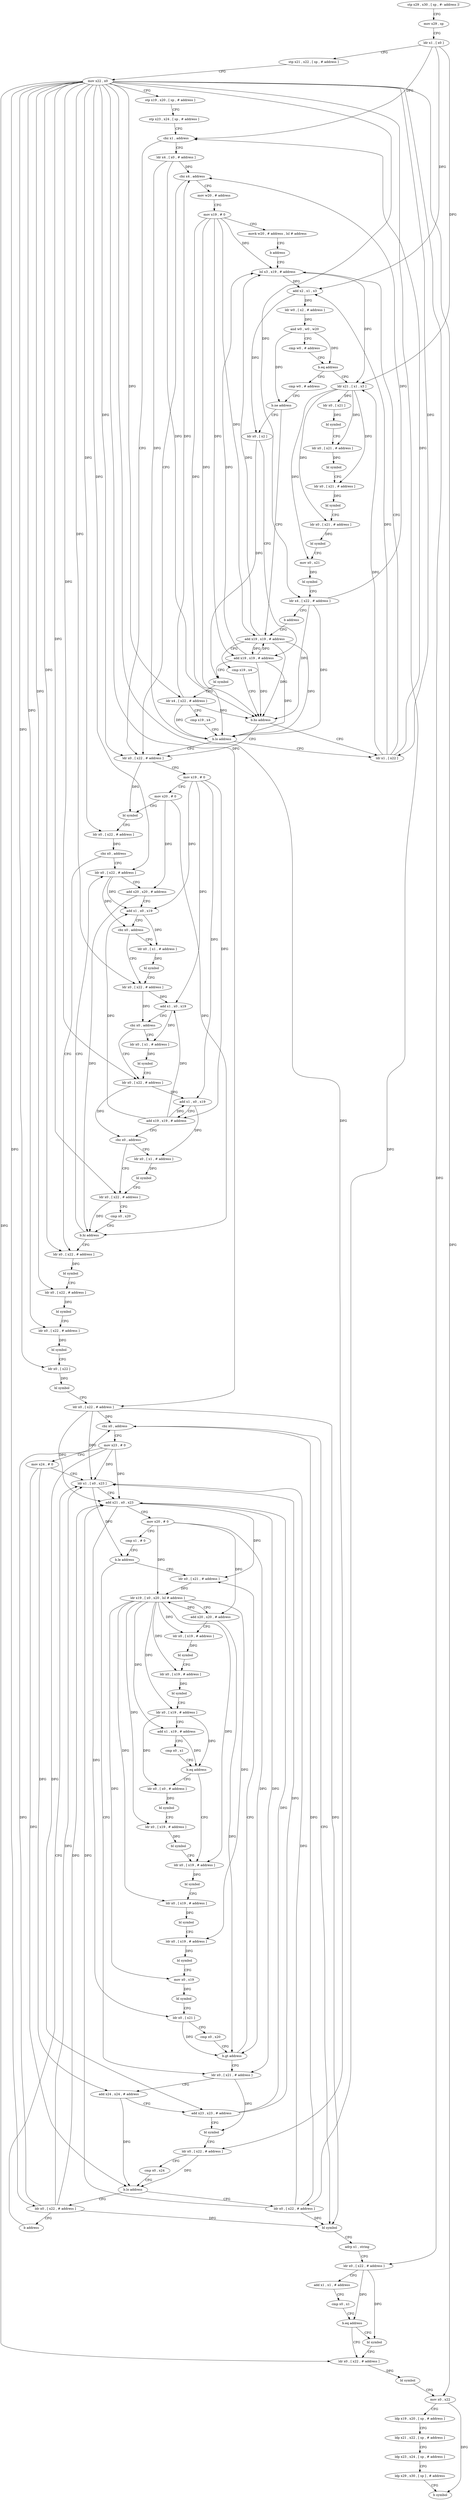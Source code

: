 digraph "func" {
"4248992" [label = "stp x29 , x30 , [ sp , #- address ]!" ]
"4248996" [label = "mov x29 , sp" ]
"4249000" [label = "ldr x1 , [ x0 ]" ]
"4249004" [label = "stp x21 , x22 , [ sp , # address ]" ]
"4249008" [label = "mov x22 , x0" ]
"4249012" [label = "stp x19 , x20 , [ sp , # address ]" ]
"4249016" [label = "stp x23 , x24 , [ sp , # address ]" ]
"4249020" [label = "cbz x1 , address" ]
"4249120" [label = "ldr x0 , [ x22 , # address ]" ]
"4249024" [label = "ldr x4 , [ x0 , # address ]" ]
"4249124" [label = "mov x19 , # 0" ]
"4249128" [label = "mov x20 , # 0" ]
"4249132" [label = "bl symbol" ]
"4249136" [label = "ldr x0 , [ x22 , # address ]" ]
"4249140" [label = "cbz x0 , address" ]
"4249224" [label = "ldr x0 , [ x22 , # address ]" ]
"4249144" [label = "ldr x0 , [ x22 , # address ]" ]
"4249028" [label = "cbz x4 , address" ]
"4249032" [label = "mov w20 , # address" ]
"4249228" [label = "bl symbol" ]
"4249232" [label = "ldr x0 , [ x22 , # address ]" ]
"4249236" [label = "bl symbol" ]
"4249240" [label = "ldr x0 , [ x22 , # address ]" ]
"4249244" [label = "bl symbol" ]
"4249248" [label = "ldr x0 , [ x22 ]" ]
"4249252" [label = "bl symbol" ]
"4249256" [label = "ldr x0 , [ x22 , # address ]" ]
"4249260" [label = "cbz x0 , address" ]
"4249436" [label = "bl symbol" ]
"4249264" [label = "mov x23 , # 0" ]
"4249148" [label = "add x20 , x20 , # address" ]
"4249152" [label = "add x1 , x0 , x19" ]
"4249156" [label = "cbz x0 , address" ]
"4249168" [label = "ldr x0 , [ x22 , # address ]" ]
"4249160" [label = "ldr x0 , [ x1 , # address ]" ]
"4249036" [label = "mov x19 , # 0" ]
"4249040" [label = "movk w20 , # address , lsl # address" ]
"4249044" [label = "b address" ]
"4249064" [label = "lsl x3 , x19 , # address" ]
"4249440" [label = "adrp x1 , string" ]
"4249444" [label = "ldr x0 , [ x22 , # address ]" ]
"4249448" [label = "add x1 , x1 , # address" ]
"4249452" [label = "cmp x0 , x1" ]
"4249456" [label = "b.eq address" ]
"4249464" [label = "ldr x0 , [ x22 , # address ]" ]
"4249460" [label = "bl symbol" ]
"4249268" [label = "mov x24 , # 0" ]
"4249272" [label = "ldr x1 , [ x0 , x23 ]" ]
"4249172" [label = "add x1 , x0 , x19" ]
"4249176" [label = "cbz x0 , address" ]
"4249188" [label = "ldr x0 , [ x22 , # address ]" ]
"4249180" [label = "ldr x0 , [ x1 , # address ]" ]
"4249164" [label = "bl symbol" ]
"4249068" [label = "add x2 , x1 , x3" ]
"4249072" [label = "ldr w0 , [ x2 , # address ]" ]
"4249076" [label = "and w0 , w0 , w20" ]
"4249080" [label = "cmp w0 , # address" ]
"4249084" [label = "b.eq address" ]
"4249496" [label = "ldr x21 , [ x1 , x3 ]" ]
"4249088" [label = "cmp w0 , # address" ]
"4249468" [label = "bl symbol" ]
"4249472" [label = "mov x0 , x22" ]
"4249476" [label = "ldp x19 , x20 , [ sp , # address ]" ]
"4249480" [label = "ldp x21 , x22 , [ sp , # address ]" ]
"4249484" [label = "ldp x23 , x24 , [ sp , # address ]" ]
"4249488" [label = "ldp x29 , x30 , [ sp ] , # address" ]
"4249492" [label = "b symbol" ]
"4249396" [label = "ldr x0 , [ x21 , # address ]" ]
"4249400" [label = "add x24 , x24 , # address" ]
"4249404" [label = "add x23 , x23 , # address" ]
"4249408" [label = "bl symbol" ]
"4249412" [label = "ldr x0 , [ x22 , # address ]" ]
"4249416" [label = "cmp x0 , x24" ]
"4249420" [label = "b.lo address" ]
"4249432" [label = "ldr x0 , [ x22 , # address ]" ]
"4249424" [label = "ldr x0 , [ x22 , # address ]" ]
"4249292" [label = "ldr x0 , [ x21 , # address ]" ]
"4249296" [label = "ldr x19 , [ x0 , x20 , lsl # address ]" ]
"4249300" [label = "add x20 , x20 , # address" ]
"4249304" [label = "ldr x0 , [ x19 , # address ]" ]
"4249308" [label = "bl symbol" ]
"4249312" [label = "ldr x0 , [ x19 , # address ]" ]
"4249316" [label = "bl symbol" ]
"4249320" [label = "ldr x0 , [ x19 , # address ]" ]
"4249324" [label = "add x1 , x19 , # address" ]
"4249328" [label = "cmp x0 , x1" ]
"4249332" [label = "b.eq address" ]
"4249352" [label = "ldr x0 , [ x19 , # address ]" ]
"4249336" [label = "ldr x0 , [ x0 , # address ]" ]
"4249192" [label = "add x1 , x0 , x19" ]
"4249196" [label = "add x19 , x19 , # address" ]
"4249200" [label = "cbz x0 , address" ]
"4249212" [label = "ldr x0 , [ x22 , # address ]" ]
"4249204" [label = "ldr x0 , [ x1 , # address ]" ]
"4249184" [label = "bl symbol" ]
"4249500" [label = "ldr x0 , [ x21 ]" ]
"4249504" [label = "bl symbol" ]
"4249508" [label = "ldr x0 , [ x21 , # address ]" ]
"4249512" [label = "bl symbol" ]
"4249516" [label = "ldr x0 , [ x21 , # address ]" ]
"4249520" [label = "bl symbol" ]
"4249524" [label = "ldr x0 , [ x21 , # address ]" ]
"4249528" [label = "bl symbol" ]
"4249532" [label = "mov x0 , x21" ]
"4249536" [label = "bl symbol" ]
"4249540" [label = "ldr x4 , [ x22 , # address ]" ]
"4249544" [label = "b address" ]
"4249048" [label = "add x19 , x19 , # address" ]
"4249092" [label = "b.ne address" ]
"4249096" [label = "ldr x0 , [ x2 ]" ]
"4249428" [label = "b address" ]
"4249356" [label = "bl symbol" ]
"4249360" [label = "ldr x0 , [ x19 , # address ]" ]
"4249364" [label = "bl symbol" ]
"4249368" [label = "ldr x0 , [ x19 , # address ]" ]
"4249372" [label = "bl symbol" ]
"4249376" [label = "mov x0 , x19" ]
"4249380" [label = "bl symbol" ]
"4249384" [label = "ldr x0 , [ x21 ]" ]
"4249388" [label = "cmp x0 , x20" ]
"4249392" [label = "b.gt address" ]
"4249340" [label = "bl symbol" ]
"4249344" [label = "ldr x0 , [ x19 , # address ]" ]
"4249348" [label = "bl symbol" ]
"4249216" [label = "cmp x0 , x20" ]
"4249220" [label = "b.hi address" ]
"4249208" [label = "bl symbol" ]
"4249052" [label = "cmp x19 , x4" ]
"4249056" [label = "b.hs address" ]
"4249060" [label = "ldr x1 , [ x22 ]" ]
"4249100" [label = "add x19 , x19 , # address" ]
"4249104" [label = "bl symbol" ]
"4249108" [label = "ldr x4 , [ x22 , # address ]" ]
"4249112" [label = "cmp x19 , x4" ]
"4249116" [label = "b.lo address" ]
"4249276" [label = "add x21 , x0 , x23" ]
"4249280" [label = "mov x20 , # 0" ]
"4249284" [label = "cmp x1 , # 0" ]
"4249288" [label = "b.le address" ]
"4248992" -> "4248996" [ label = "CFG" ]
"4248996" -> "4249000" [ label = "CFG" ]
"4249000" -> "4249004" [ label = "CFG" ]
"4249000" -> "4249020" [ label = "DFG" ]
"4249000" -> "4249068" [ label = "DFG" ]
"4249000" -> "4249496" [ label = "DFG" ]
"4249004" -> "4249008" [ label = "CFG" ]
"4249008" -> "4249012" [ label = "CFG" ]
"4249008" -> "4249120" [ label = "DFG" ]
"4249008" -> "4249136" [ label = "DFG" ]
"4249008" -> "4249224" [ label = "DFG" ]
"4249008" -> "4249232" [ label = "DFG" ]
"4249008" -> "4249240" [ label = "DFG" ]
"4249008" -> "4249248" [ label = "DFG" ]
"4249008" -> "4249256" [ label = "DFG" ]
"4249008" -> "4249144" [ label = "DFG" ]
"4249008" -> "4249444" [ label = "DFG" ]
"4249008" -> "4249168" [ label = "DFG" ]
"4249008" -> "4249464" [ label = "DFG" ]
"4249008" -> "4249472" [ label = "DFG" ]
"4249008" -> "4249188" [ label = "DFG" ]
"4249008" -> "4249540" [ label = "DFG" ]
"4249008" -> "4249412" [ label = "DFG" ]
"4249008" -> "4249212" [ label = "DFG" ]
"4249008" -> "4249108" [ label = "DFG" ]
"4249008" -> "4249432" [ label = "DFG" ]
"4249008" -> "4249424" [ label = "DFG" ]
"4249008" -> "4249060" [ label = "DFG" ]
"4249012" -> "4249016" [ label = "CFG" ]
"4249016" -> "4249020" [ label = "CFG" ]
"4249020" -> "4249120" [ label = "CFG" ]
"4249020" -> "4249024" [ label = "CFG" ]
"4249120" -> "4249124" [ label = "CFG" ]
"4249120" -> "4249132" [ label = "DFG" ]
"4249024" -> "4249028" [ label = "DFG" ]
"4249024" -> "4249056" [ label = "DFG" ]
"4249024" -> "4249116" [ label = "DFG" ]
"4249124" -> "4249128" [ label = "CFG" ]
"4249124" -> "4249152" [ label = "DFG" ]
"4249124" -> "4249172" [ label = "DFG" ]
"4249124" -> "4249192" [ label = "DFG" ]
"4249124" -> "4249196" [ label = "DFG" ]
"4249128" -> "4249132" [ label = "CFG" ]
"4249128" -> "4249148" [ label = "DFG" ]
"4249128" -> "4249220" [ label = "DFG" ]
"4249132" -> "4249136" [ label = "CFG" ]
"4249136" -> "4249140" [ label = "DFG" ]
"4249140" -> "4249224" [ label = "CFG" ]
"4249140" -> "4249144" [ label = "CFG" ]
"4249224" -> "4249228" [ label = "DFG" ]
"4249144" -> "4249148" [ label = "CFG" ]
"4249144" -> "4249152" [ label = "DFG" ]
"4249144" -> "4249156" [ label = "DFG" ]
"4249028" -> "4249120" [ label = "CFG" ]
"4249028" -> "4249032" [ label = "CFG" ]
"4249032" -> "4249036" [ label = "CFG" ]
"4249228" -> "4249232" [ label = "CFG" ]
"4249232" -> "4249236" [ label = "DFG" ]
"4249236" -> "4249240" [ label = "CFG" ]
"4249240" -> "4249244" [ label = "DFG" ]
"4249244" -> "4249248" [ label = "CFG" ]
"4249248" -> "4249252" [ label = "DFG" ]
"4249252" -> "4249256" [ label = "CFG" ]
"4249256" -> "4249260" [ label = "DFG" ]
"4249256" -> "4249436" [ label = "DFG" ]
"4249256" -> "4249272" [ label = "DFG" ]
"4249256" -> "4249276" [ label = "DFG" ]
"4249260" -> "4249436" [ label = "CFG" ]
"4249260" -> "4249264" [ label = "CFG" ]
"4249436" -> "4249440" [ label = "CFG" ]
"4249264" -> "4249268" [ label = "CFG" ]
"4249264" -> "4249272" [ label = "DFG" ]
"4249264" -> "4249276" [ label = "DFG" ]
"4249264" -> "4249404" [ label = "DFG" ]
"4249148" -> "4249152" [ label = "CFG" ]
"4249148" -> "4249220" [ label = "DFG" ]
"4249152" -> "4249156" [ label = "CFG" ]
"4249152" -> "4249160" [ label = "DFG" ]
"4249156" -> "4249168" [ label = "CFG" ]
"4249156" -> "4249160" [ label = "CFG" ]
"4249168" -> "4249172" [ label = "DFG" ]
"4249168" -> "4249176" [ label = "DFG" ]
"4249160" -> "4249164" [ label = "DFG" ]
"4249036" -> "4249040" [ label = "CFG" ]
"4249036" -> "4249064" [ label = "DFG" ]
"4249036" -> "4249048" [ label = "DFG" ]
"4249036" -> "4249056" [ label = "DFG" ]
"4249036" -> "4249100" [ label = "DFG" ]
"4249036" -> "4249116" [ label = "DFG" ]
"4249040" -> "4249044" [ label = "CFG" ]
"4249044" -> "4249064" [ label = "CFG" ]
"4249064" -> "4249068" [ label = "DFG" ]
"4249064" -> "4249496" [ label = "DFG" ]
"4249440" -> "4249444" [ label = "CFG" ]
"4249444" -> "4249448" [ label = "CFG" ]
"4249444" -> "4249456" [ label = "DFG" ]
"4249444" -> "4249460" [ label = "DFG" ]
"4249448" -> "4249452" [ label = "CFG" ]
"4249452" -> "4249456" [ label = "CFG" ]
"4249456" -> "4249464" [ label = "CFG" ]
"4249456" -> "4249460" [ label = "CFG" ]
"4249464" -> "4249468" [ label = "DFG" ]
"4249460" -> "4249464" [ label = "CFG" ]
"4249268" -> "4249272" [ label = "CFG" ]
"4249268" -> "4249400" [ label = "DFG" ]
"4249268" -> "4249420" [ label = "DFG" ]
"4249272" -> "4249276" [ label = "CFG" ]
"4249272" -> "4249288" [ label = "DFG" ]
"4249172" -> "4249176" [ label = "CFG" ]
"4249172" -> "4249180" [ label = "DFG" ]
"4249176" -> "4249188" [ label = "CFG" ]
"4249176" -> "4249180" [ label = "CFG" ]
"4249188" -> "4249192" [ label = "DFG" ]
"4249188" -> "4249200" [ label = "DFG" ]
"4249180" -> "4249184" [ label = "DFG" ]
"4249164" -> "4249168" [ label = "CFG" ]
"4249068" -> "4249072" [ label = "DFG" ]
"4249068" -> "4249096" [ label = "DFG" ]
"4249072" -> "4249076" [ label = "DFG" ]
"4249076" -> "4249080" [ label = "CFG" ]
"4249076" -> "4249084" [ label = "DFG" ]
"4249076" -> "4249092" [ label = "DFG" ]
"4249080" -> "4249084" [ label = "CFG" ]
"4249084" -> "4249496" [ label = "CFG" ]
"4249084" -> "4249088" [ label = "CFG" ]
"4249496" -> "4249500" [ label = "DFG" ]
"4249496" -> "4249508" [ label = "DFG" ]
"4249496" -> "4249516" [ label = "DFG" ]
"4249496" -> "4249524" [ label = "DFG" ]
"4249496" -> "4249532" [ label = "DFG" ]
"4249088" -> "4249092" [ label = "CFG" ]
"4249468" -> "4249472" [ label = "CFG" ]
"4249472" -> "4249476" [ label = "CFG" ]
"4249472" -> "4249492" [ label = "DFG" ]
"4249476" -> "4249480" [ label = "CFG" ]
"4249480" -> "4249484" [ label = "CFG" ]
"4249484" -> "4249488" [ label = "CFG" ]
"4249488" -> "4249492" [ label = "CFG" ]
"4249396" -> "4249400" [ label = "CFG" ]
"4249396" -> "4249408" [ label = "DFG" ]
"4249400" -> "4249404" [ label = "CFG" ]
"4249400" -> "4249420" [ label = "DFG" ]
"4249404" -> "4249408" [ label = "CFG" ]
"4249404" -> "4249272" [ label = "DFG" ]
"4249404" -> "4249276" [ label = "DFG" ]
"4249408" -> "4249412" [ label = "CFG" ]
"4249412" -> "4249416" [ label = "CFG" ]
"4249412" -> "4249420" [ label = "DFG" ]
"4249416" -> "4249420" [ label = "CFG" ]
"4249420" -> "4249432" [ label = "CFG" ]
"4249420" -> "4249424" [ label = "CFG" ]
"4249432" -> "4249436" [ label = "DFG" ]
"4249432" -> "4249260" [ label = "DFG" ]
"4249432" -> "4249272" [ label = "DFG" ]
"4249432" -> "4249276" [ label = "DFG" ]
"4249424" -> "4249428" [ label = "CFG" ]
"4249424" -> "4249260" [ label = "DFG" ]
"4249424" -> "4249436" [ label = "DFG" ]
"4249424" -> "4249272" [ label = "DFG" ]
"4249424" -> "4249276" [ label = "DFG" ]
"4249292" -> "4249296" [ label = "DFG" ]
"4249296" -> "4249300" [ label = "CFG" ]
"4249296" -> "4249304" [ label = "DFG" ]
"4249296" -> "4249312" [ label = "DFG" ]
"4249296" -> "4249320" [ label = "DFG" ]
"4249296" -> "4249324" [ label = "DFG" ]
"4249296" -> "4249352" [ label = "DFG" ]
"4249296" -> "4249360" [ label = "DFG" ]
"4249296" -> "4249368" [ label = "DFG" ]
"4249296" -> "4249376" [ label = "DFG" ]
"4249296" -> "4249344" [ label = "DFG" ]
"4249300" -> "4249304" [ label = "CFG" ]
"4249300" -> "4249296" [ label = "DFG" ]
"4249300" -> "4249392" [ label = "DFG" ]
"4249304" -> "4249308" [ label = "DFG" ]
"4249308" -> "4249312" [ label = "CFG" ]
"4249312" -> "4249316" [ label = "DFG" ]
"4249316" -> "4249320" [ label = "CFG" ]
"4249320" -> "4249324" [ label = "CFG" ]
"4249320" -> "4249332" [ label = "DFG" ]
"4249320" -> "4249336" [ label = "DFG" ]
"4249324" -> "4249328" [ label = "CFG" ]
"4249324" -> "4249332" [ label = "DFG" ]
"4249328" -> "4249332" [ label = "CFG" ]
"4249332" -> "4249352" [ label = "CFG" ]
"4249332" -> "4249336" [ label = "CFG" ]
"4249352" -> "4249356" [ label = "DFG" ]
"4249336" -> "4249340" [ label = "DFG" ]
"4249192" -> "4249196" [ label = "CFG" ]
"4249192" -> "4249204" [ label = "DFG" ]
"4249196" -> "4249200" [ label = "CFG" ]
"4249196" -> "4249152" [ label = "DFG" ]
"4249196" -> "4249172" [ label = "DFG" ]
"4249196" -> "4249192" [ label = "DFG" ]
"4249200" -> "4249212" [ label = "CFG" ]
"4249200" -> "4249204" [ label = "CFG" ]
"4249212" -> "4249216" [ label = "CFG" ]
"4249212" -> "4249220" [ label = "DFG" ]
"4249204" -> "4249208" [ label = "DFG" ]
"4249184" -> "4249188" [ label = "CFG" ]
"4249500" -> "4249504" [ label = "DFG" ]
"4249504" -> "4249508" [ label = "CFG" ]
"4249508" -> "4249512" [ label = "DFG" ]
"4249512" -> "4249516" [ label = "CFG" ]
"4249516" -> "4249520" [ label = "DFG" ]
"4249520" -> "4249524" [ label = "CFG" ]
"4249524" -> "4249528" [ label = "DFG" ]
"4249528" -> "4249532" [ label = "CFG" ]
"4249532" -> "4249536" [ label = "DFG" ]
"4249536" -> "4249540" [ label = "CFG" ]
"4249540" -> "4249544" [ label = "CFG" ]
"4249540" -> "4249028" [ label = "DFG" ]
"4249540" -> "4249056" [ label = "DFG" ]
"4249540" -> "4249116" [ label = "DFG" ]
"4249544" -> "4249048" [ label = "CFG" ]
"4249048" -> "4249052" [ label = "CFG" ]
"4249048" -> "4249064" [ label = "DFG" ]
"4249048" -> "4249056" [ label = "DFG" ]
"4249048" -> "4249100" [ label = "DFG" ]
"4249048" -> "4249116" [ label = "DFG" ]
"4249092" -> "4249048" [ label = "CFG" ]
"4249092" -> "4249096" [ label = "CFG" ]
"4249096" -> "4249100" [ label = "CFG" ]
"4249096" -> "4249104" [ label = "DFG" ]
"4249428" -> "4249272" [ label = "CFG" ]
"4249356" -> "4249360" [ label = "CFG" ]
"4249360" -> "4249364" [ label = "DFG" ]
"4249364" -> "4249368" [ label = "CFG" ]
"4249368" -> "4249372" [ label = "DFG" ]
"4249372" -> "4249376" [ label = "CFG" ]
"4249376" -> "4249380" [ label = "DFG" ]
"4249380" -> "4249384" [ label = "CFG" ]
"4249384" -> "4249388" [ label = "CFG" ]
"4249384" -> "4249392" [ label = "DFG" ]
"4249388" -> "4249392" [ label = "CFG" ]
"4249392" -> "4249292" [ label = "CFG" ]
"4249392" -> "4249396" [ label = "CFG" ]
"4249340" -> "4249344" [ label = "CFG" ]
"4249344" -> "4249348" [ label = "DFG" ]
"4249348" -> "4249352" [ label = "CFG" ]
"4249216" -> "4249220" [ label = "CFG" ]
"4249220" -> "4249144" [ label = "CFG" ]
"4249220" -> "4249224" [ label = "CFG" ]
"4249208" -> "4249212" [ label = "CFG" ]
"4249052" -> "4249056" [ label = "CFG" ]
"4249056" -> "4249120" [ label = "CFG" ]
"4249056" -> "4249060" [ label = "CFG" ]
"4249060" -> "4249064" [ label = "CFG" ]
"4249060" -> "4249020" [ label = "DFG" ]
"4249060" -> "4249068" [ label = "DFG" ]
"4249060" -> "4249496" [ label = "DFG" ]
"4249100" -> "4249104" [ label = "CFG" ]
"4249100" -> "4249064" [ label = "DFG" ]
"4249100" -> "4249048" [ label = "DFG" ]
"4249100" -> "4249056" [ label = "DFG" ]
"4249100" -> "4249116" [ label = "DFG" ]
"4249104" -> "4249108" [ label = "CFG" ]
"4249108" -> "4249112" [ label = "CFG" ]
"4249108" -> "4249028" [ label = "DFG" ]
"4249108" -> "4249056" [ label = "DFG" ]
"4249108" -> "4249116" [ label = "DFG" ]
"4249112" -> "4249116" [ label = "CFG" ]
"4249116" -> "4249060" [ label = "CFG" ]
"4249116" -> "4249120" [ label = "CFG" ]
"4249276" -> "4249280" [ label = "CFG" ]
"4249276" -> "4249396" [ label = "DFG" ]
"4249276" -> "4249292" [ label = "DFG" ]
"4249276" -> "4249384" [ label = "DFG" ]
"4249280" -> "4249284" [ label = "CFG" ]
"4249280" -> "4249296" [ label = "DFG" ]
"4249280" -> "4249300" [ label = "DFG" ]
"4249280" -> "4249392" [ label = "DFG" ]
"4249284" -> "4249288" [ label = "CFG" ]
"4249288" -> "4249396" [ label = "CFG" ]
"4249288" -> "4249292" [ label = "CFG" ]
}
